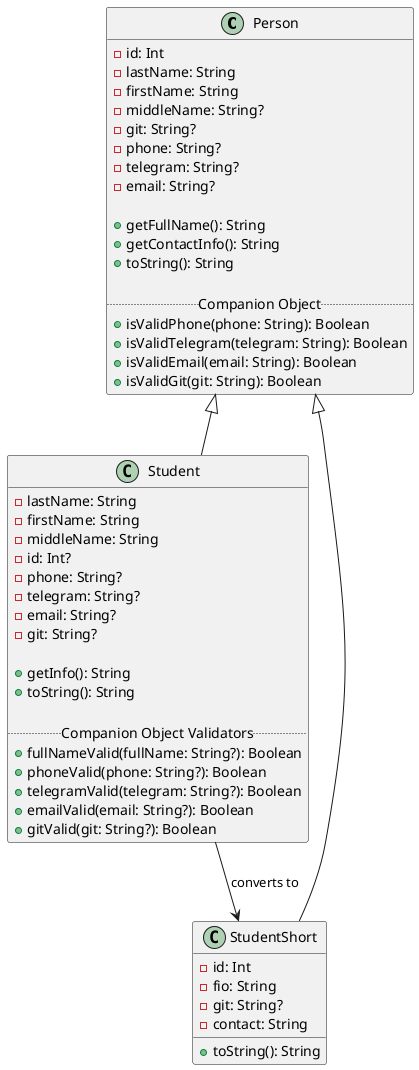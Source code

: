 @startuml

class Person {
    - id: Int
    - lastName: String
    - firstName: String
    - middleName: String?
    - git: String?
    - phone: String?
    - telegram: String?
    - email: String?

    + getFullName(): String
    + getContactInfo(): String
    + toString(): String

    .. Companion Object ..
    + isValidPhone(phone: String): Boolean
    + isValidTelegram(telegram: String): Boolean
    + isValidEmail(email: String): Boolean
    + isValidGit(git: String): Boolean
}

class Student {
    - lastName: String
    - firstName: String
    - middleName: String
    - id: Int?
    - phone: String?
    - telegram: String?
    - email: String?
    - git: String?

    + getInfo(): String
    + toString(): String

    .. Companion Object Validators ..
    + fullNameValid(fullName: String?): Boolean
    + phoneValid(phone: String?): Boolean
    + telegramValid(telegram: String?): Boolean
    + emailValid(email: String?): Boolean
    + gitValid(git: String?): Boolean
}

class StudentShort {
    - id: Int
    - fio: String
    - git: String?
    - contact: String

    + toString(): String
}

Person <|-- Student
Person <|-- StudentShort
Student --> StudentShort : converts to
@enduml
